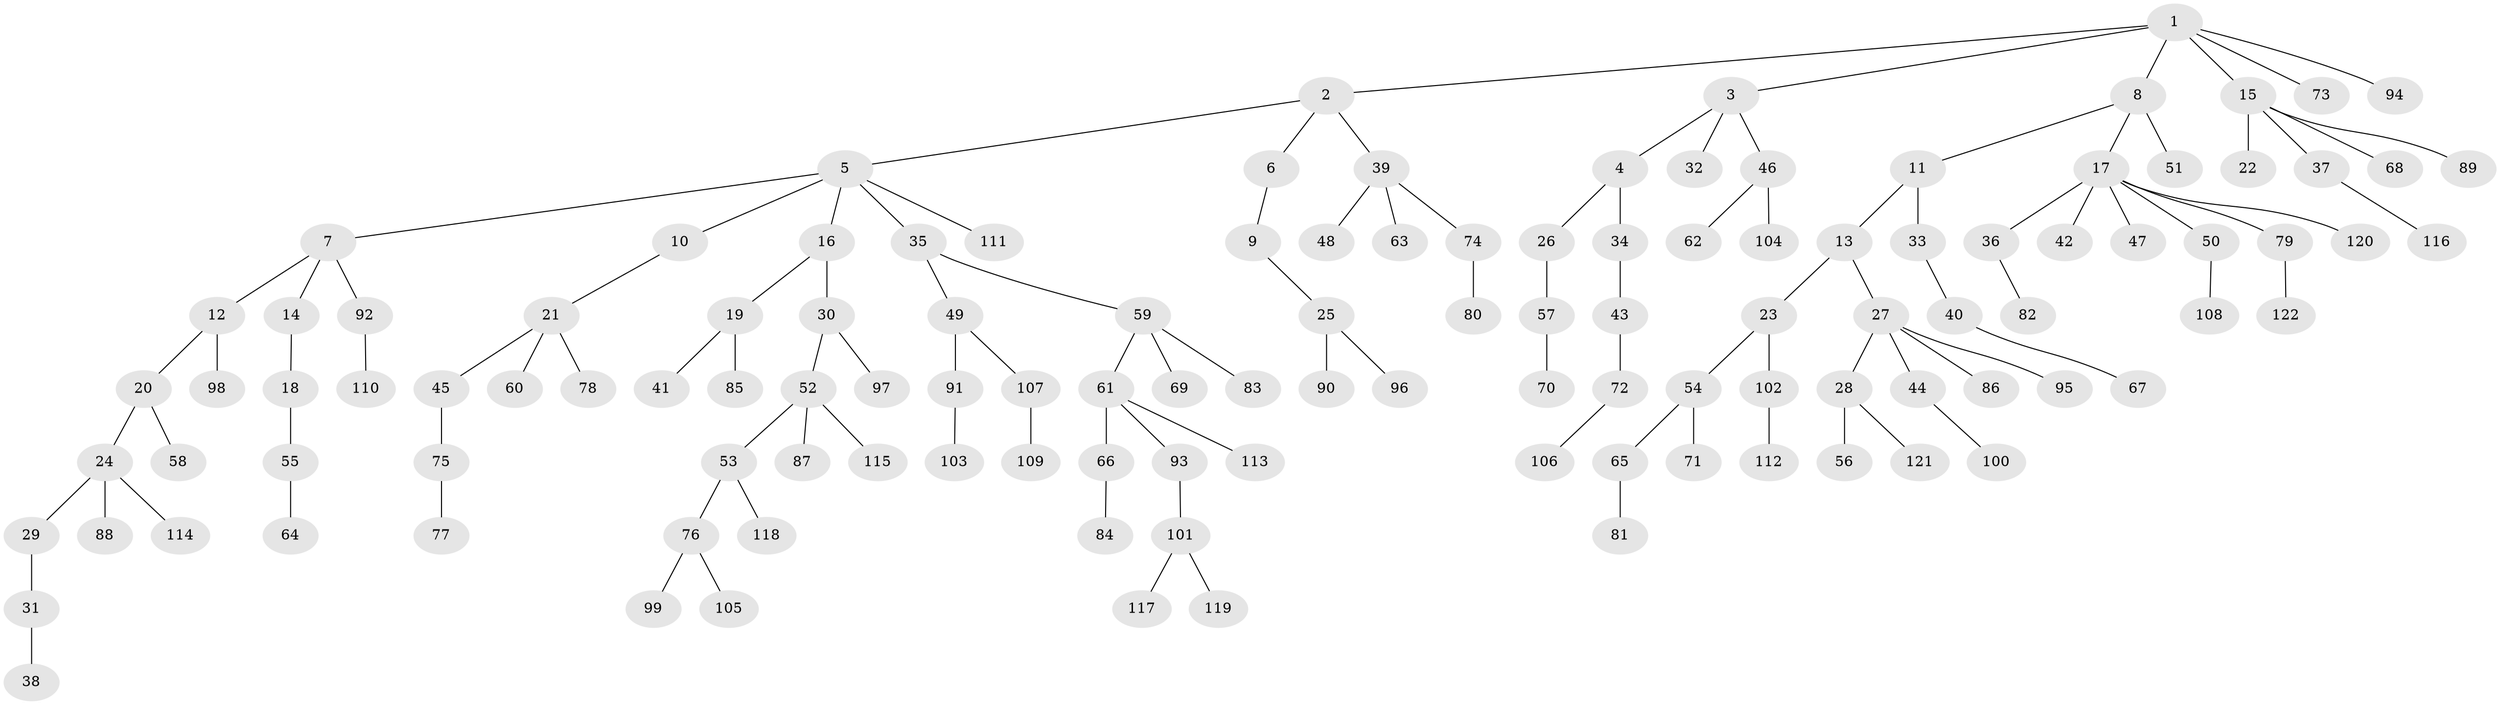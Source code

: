 // coarse degree distribution, {8: 0.011904761904761904, 3: 0.16666666666666666, 7: 0.011904761904761904, 2: 0.19047619047619047, 4: 0.047619047619047616, 9: 0.011904761904761904, 6: 0.011904761904761904, 1: 0.5476190476190477}
// Generated by graph-tools (version 1.1) at 2025/52/02/27/25 19:52:11]
// undirected, 122 vertices, 121 edges
graph export_dot {
graph [start="1"]
  node [color=gray90,style=filled];
  1;
  2;
  3;
  4;
  5;
  6;
  7;
  8;
  9;
  10;
  11;
  12;
  13;
  14;
  15;
  16;
  17;
  18;
  19;
  20;
  21;
  22;
  23;
  24;
  25;
  26;
  27;
  28;
  29;
  30;
  31;
  32;
  33;
  34;
  35;
  36;
  37;
  38;
  39;
  40;
  41;
  42;
  43;
  44;
  45;
  46;
  47;
  48;
  49;
  50;
  51;
  52;
  53;
  54;
  55;
  56;
  57;
  58;
  59;
  60;
  61;
  62;
  63;
  64;
  65;
  66;
  67;
  68;
  69;
  70;
  71;
  72;
  73;
  74;
  75;
  76;
  77;
  78;
  79;
  80;
  81;
  82;
  83;
  84;
  85;
  86;
  87;
  88;
  89;
  90;
  91;
  92;
  93;
  94;
  95;
  96;
  97;
  98;
  99;
  100;
  101;
  102;
  103;
  104;
  105;
  106;
  107;
  108;
  109;
  110;
  111;
  112;
  113;
  114;
  115;
  116;
  117;
  118;
  119;
  120;
  121;
  122;
  1 -- 2;
  1 -- 3;
  1 -- 8;
  1 -- 15;
  1 -- 73;
  1 -- 94;
  2 -- 5;
  2 -- 6;
  2 -- 39;
  3 -- 4;
  3 -- 32;
  3 -- 46;
  4 -- 26;
  4 -- 34;
  5 -- 7;
  5 -- 10;
  5 -- 16;
  5 -- 35;
  5 -- 111;
  6 -- 9;
  7 -- 12;
  7 -- 14;
  7 -- 92;
  8 -- 11;
  8 -- 17;
  8 -- 51;
  9 -- 25;
  10 -- 21;
  11 -- 13;
  11 -- 33;
  12 -- 20;
  12 -- 98;
  13 -- 23;
  13 -- 27;
  14 -- 18;
  15 -- 22;
  15 -- 37;
  15 -- 68;
  15 -- 89;
  16 -- 19;
  16 -- 30;
  17 -- 36;
  17 -- 42;
  17 -- 47;
  17 -- 50;
  17 -- 79;
  17 -- 120;
  18 -- 55;
  19 -- 41;
  19 -- 85;
  20 -- 24;
  20 -- 58;
  21 -- 45;
  21 -- 60;
  21 -- 78;
  23 -- 54;
  23 -- 102;
  24 -- 29;
  24 -- 88;
  24 -- 114;
  25 -- 90;
  25 -- 96;
  26 -- 57;
  27 -- 28;
  27 -- 44;
  27 -- 86;
  27 -- 95;
  28 -- 56;
  28 -- 121;
  29 -- 31;
  30 -- 52;
  30 -- 97;
  31 -- 38;
  33 -- 40;
  34 -- 43;
  35 -- 49;
  35 -- 59;
  36 -- 82;
  37 -- 116;
  39 -- 48;
  39 -- 63;
  39 -- 74;
  40 -- 67;
  43 -- 72;
  44 -- 100;
  45 -- 75;
  46 -- 62;
  46 -- 104;
  49 -- 91;
  49 -- 107;
  50 -- 108;
  52 -- 53;
  52 -- 87;
  52 -- 115;
  53 -- 76;
  53 -- 118;
  54 -- 65;
  54 -- 71;
  55 -- 64;
  57 -- 70;
  59 -- 61;
  59 -- 69;
  59 -- 83;
  61 -- 66;
  61 -- 93;
  61 -- 113;
  65 -- 81;
  66 -- 84;
  72 -- 106;
  74 -- 80;
  75 -- 77;
  76 -- 99;
  76 -- 105;
  79 -- 122;
  91 -- 103;
  92 -- 110;
  93 -- 101;
  101 -- 117;
  101 -- 119;
  102 -- 112;
  107 -- 109;
}
